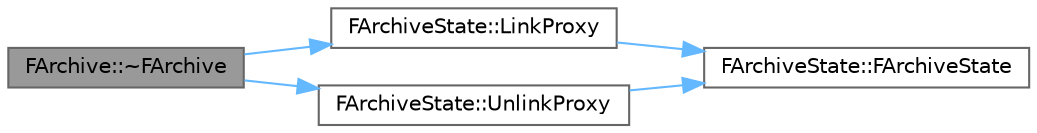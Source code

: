 digraph "FArchive::~FArchive"
{
 // INTERACTIVE_SVG=YES
 // LATEX_PDF_SIZE
  bgcolor="transparent";
  edge [fontname=Helvetica,fontsize=10,labelfontname=Helvetica,labelfontsize=10];
  node [fontname=Helvetica,fontsize=10,shape=box,height=0.2,width=0.4];
  rankdir="LR";
  Node1 [id="Node000001",label="FArchive::~FArchive",height=0.2,width=0.4,color="gray40", fillcolor="grey60", style="filled", fontcolor="black",tooltip=" "];
  Node1 -> Node2 [id="edge1_Node000001_Node000002",color="steelblue1",style="solid",tooltip=" "];
  Node2 [id="Node000002",label="FArchiveState::LinkProxy",height=0.2,width=0.4,color="grey40", fillcolor="white", style="filled",URL="$d8/dea/structFArchiveState.html#ad8239ec7170994bb7847d480a757de52",tooltip=" "];
  Node2 -> Node3 [id="edge2_Node000002_Node000003",color="steelblue1",style="solid",tooltip=" "];
  Node3 [id="Node000003",label="FArchiveState::FArchiveState",height=0.2,width=0.4,color="grey40", fillcolor="white", style="filled",URL="$d8/dea/structFArchiveState.html#a7af1279236a6b442faba05a1a47c5d4f",tooltip=" "];
  Node1 -> Node4 [id="edge3_Node000001_Node000004",color="steelblue1",style="solid",tooltip=" "];
  Node4 [id="Node000004",label="FArchiveState::UnlinkProxy",height=0.2,width=0.4,color="grey40", fillcolor="white", style="filled",URL="$d8/dea/structFArchiveState.html#a5ade9c25d090eb7dda8ee8327d09581f",tooltip=" "];
  Node4 -> Node3 [id="edge4_Node000004_Node000003",color="steelblue1",style="solid",tooltip=" "];
}
